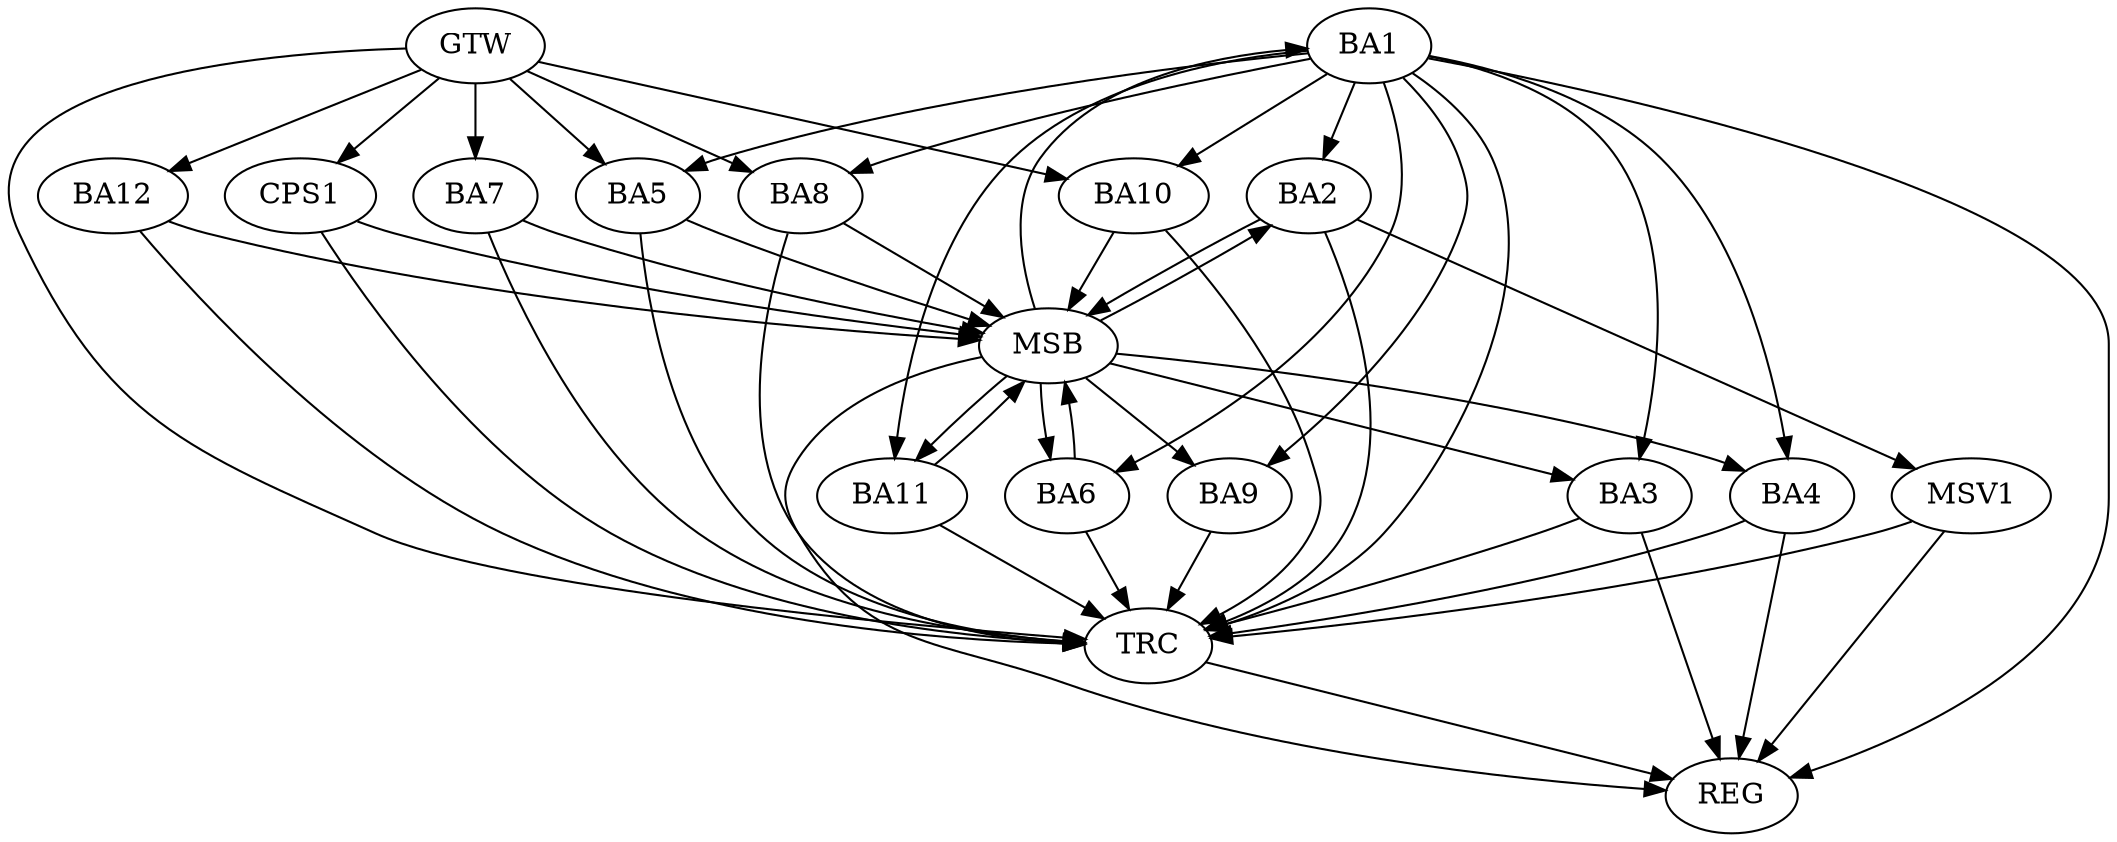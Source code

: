 strict digraph G {
  BA1 [ label="BA1" ];
  BA2 [ label="BA2" ];
  BA3 [ label="BA3" ];
  BA4 [ label="BA4" ];
  BA5 [ label="BA5" ];
  BA6 [ label="BA6" ];
  BA7 [ label="BA7" ];
  BA8 [ label="BA8" ];
  BA9 [ label="BA9" ];
  BA10 [ label="BA10" ];
  BA11 [ label="BA11" ];
  BA12 [ label="BA12" ];
  CPS1 [ label="CPS1" ];
  GTW [ label="GTW" ];
  REG [ label="REG" ];
  MSB [ label="MSB" ];
  TRC [ label="TRC" ];
  MSV1 [ label="MSV1" ];
  BA1 -> BA2;
  GTW -> BA5;
  GTW -> BA7;
  GTW -> BA8;
  GTW -> BA10;
  GTW -> BA12;
  GTW -> CPS1;
  BA1 -> REG;
  BA3 -> REG;
  BA4 -> REG;
  BA2 -> MSB;
  MSB -> BA1;
  MSB -> REG;
  BA5 -> MSB;
  MSB -> BA3;
  BA6 -> MSB;
  MSB -> BA2;
  BA7 -> MSB;
  MSB -> BA4;
  BA8 -> MSB;
  BA10 -> MSB;
  BA11 -> MSB;
  MSB -> BA9;
  BA12 -> MSB;
  CPS1 -> MSB;
  MSB -> BA6;
  MSB -> BA11;
  BA1 -> TRC;
  BA2 -> TRC;
  BA3 -> TRC;
  BA4 -> TRC;
  BA5 -> TRC;
  BA6 -> TRC;
  BA7 -> TRC;
  BA8 -> TRC;
  BA9 -> TRC;
  BA10 -> TRC;
  BA11 -> TRC;
  BA12 -> TRC;
  CPS1 -> TRC;
  GTW -> TRC;
  TRC -> REG;
  BA1 -> BA4;
  BA1 -> BA10;
  BA1 -> BA3;
  BA1 -> BA5;
  BA1 -> BA8;
  BA1 -> BA11;
  BA1 -> BA9;
  BA1 -> BA6;
  BA2 -> MSV1;
  MSV1 -> REG;
  MSV1 -> TRC;
}
